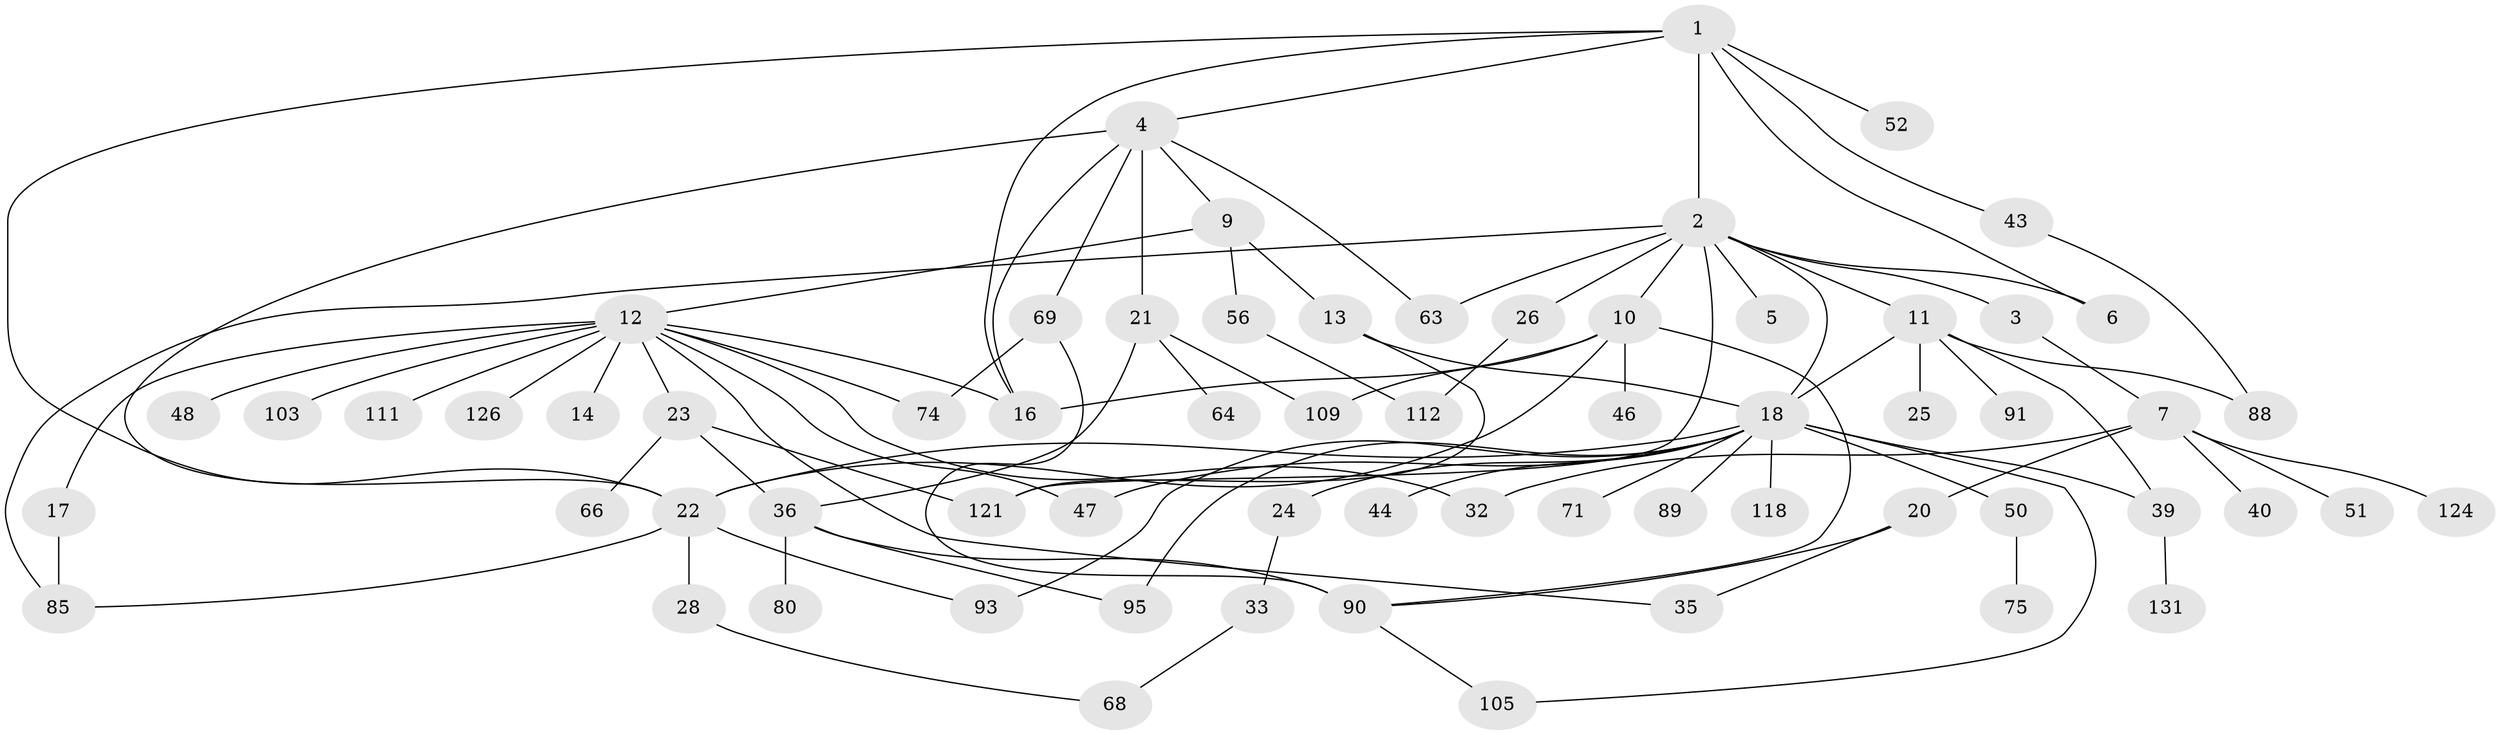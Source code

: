 // original degree distribution, {7: 0.022900763358778626, 9: 0.007633587786259542, 4: 0.09923664122137404, 5: 0.05343511450381679, 1: 0.32061068702290074, 2: 0.33587786259541985, 6: 0.022900763358778626, 8: 0.007633587786259542, 3: 0.1297709923664122}
// Generated by graph-tools (version 1.1) at 2025/13/03/09/25 04:13:38]
// undirected, 65 vertices, 94 edges
graph export_dot {
graph [start="1"]
  node [color=gray90,style=filled];
  1;
  2 [super="+29"];
  3 [super="+38+127"];
  4 [super="+8+61+42"];
  5;
  6;
  7 [super="+31"];
  9;
  10 [super="+86+100"];
  11 [super="+55"];
  12 [super="+15+45+129+60"];
  13 [super="+49+123"];
  14;
  16 [super="+41+117+119"];
  17;
  18 [super="+19+30+94"];
  20 [super="+101+59+96"];
  21 [super="+53"];
  22 [super="+27+72+67"];
  23;
  24;
  25;
  26;
  28;
  32 [super="+107"];
  33;
  35 [super="+79+37"];
  36 [super="+114+70+128"];
  39 [super="+84+57+76+81"];
  40;
  43;
  44;
  46;
  47 [super="+62+115"];
  48 [super="+87"];
  50;
  51 [super="+83"];
  52;
  56;
  63 [super="+122"];
  64;
  66;
  68;
  69 [super="+73"];
  71;
  74;
  75;
  80;
  85 [super="+113"];
  88;
  89;
  90 [super="+99"];
  91;
  93 [super="+116"];
  95;
  103 [super="+108"];
  105;
  109;
  111;
  112 [super="+130"];
  118;
  121;
  124;
  126;
  131;
  1 -- 2;
  1 -- 4;
  1 -- 16;
  1 -- 43;
  1 -- 52;
  1 -- 6;
  1 -- 22;
  2 -- 3;
  2 -- 5;
  2 -- 6;
  2 -- 10;
  2 -- 11;
  2 -- 26;
  2 -- 121;
  2 -- 18;
  2 -- 85;
  2 -- 63;
  3 -- 7;
  4 -- 21;
  4 -- 9;
  4 -- 63;
  4 -- 69;
  4 -- 22;
  4 -- 16;
  7 -- 20;
  7 -- 32;
  7 -- 40;
  7 -- 51;
  7 -- 124;
  9 -- 12;
  9 -- 13;
  9 -- 56;
  10 -- 22;
  10 -- 46;
  10 -- 109;
  10 -- 16;
  10 -- 90;
  11 -- 18;
  11 -- 25;
  11 -- 91;
  11 -- 88;
  11 -- 39;
  12 -- 14;
  12 -- 23;
  12 -- 32;
  12 -- 17;
  12 -- 35;
  12 -- 126;
  12 -- 111;
  12 -- 103 [weight=2];
  12 -- 48;
  12 -- 16;
  12 -- 74;
  12 -- 47;
  13 -- 121;
  13 -- 18;
  17 -- 85;
  18 -- 24;
  18 -- 89;
  18 -- 50;
  18 -- 39;
  18 -- 105;
  18 -- 47;
  18 -- 93;
  18 -- 118;
  18 -- 71;
  18 -- 44;
  18 -- 95;
  18 -- 22;
  20 -- 90;
  20 -- 35;
  21 -- 64;
  21 -- 109;
  21 -- 36;
  22 -- 85;
  22 -- 28;
  22 -- 93;
  23 -- 36;
  23 -- 66;
  23 -- 121;
  24 -- 33;
  26 -- 112;
  28 -- 68;
  33 -- 68;
  36 -- 90 [weight=2];
  36 -- 95;
  36 -- 80;
  39 -- 131;
  43 -- 88;
  50 -- 75;
  56 -- 112;
  69 -- 90;
  69 -- 74;
  90 -- 105;
}
